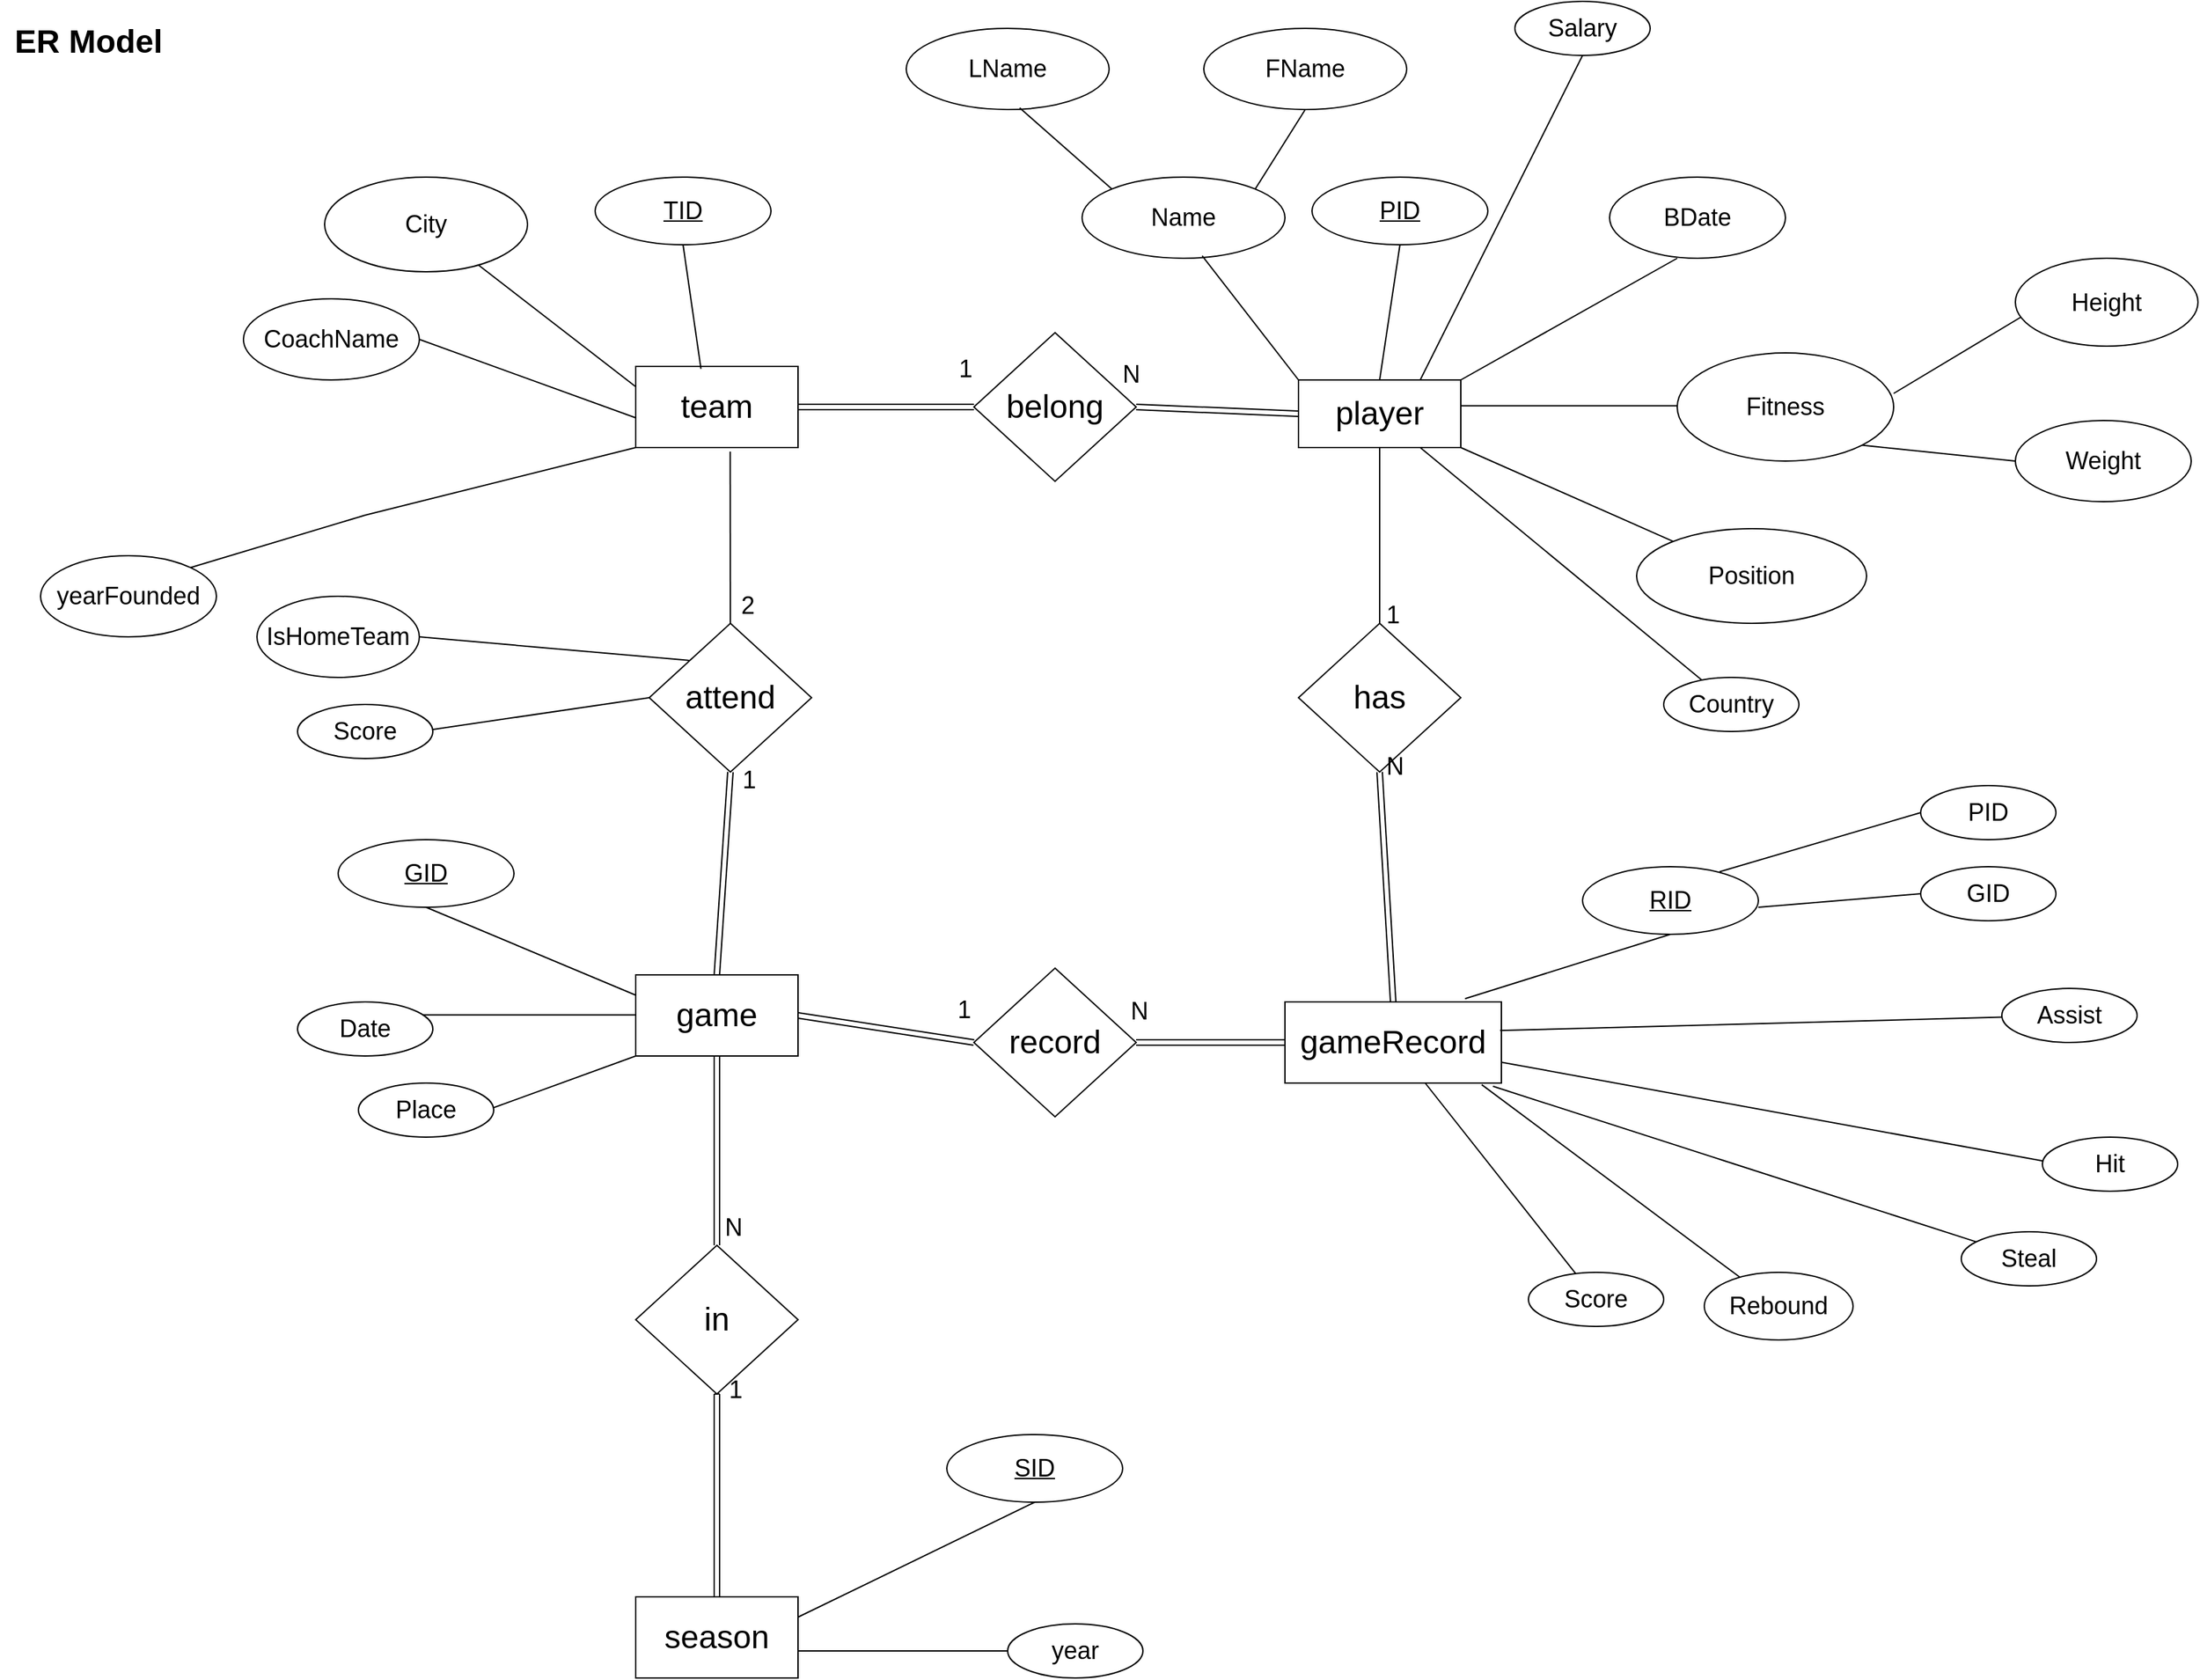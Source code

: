 <mxfile version="24.3.1" type="device">
  <diagram name="Page-1" id="bSxDizArWJc6PZamr7eB">
    <mxGraphModel dx="3380" dy="2473" grid="1" gridSize="10" guides="1" tooltips="1" connect="1" arrows="1" fold="1" page="1" pageScale="1" pageWidth="850" pageHeight="1100" math="0" shadow="0">
      <root>
        <mxCell id="0" />
        <mxCell id="1" parent="0" />
        <mxCell id="98YgMs9rK_HKfB4fXoP2-1" value="&lt;font style=&quot;font-size: 24px;&quot;&gt;team&lt;/font&gt;" style="rounded=0;whiteSpace=wrap;html=1;" parent="1" vertex="1">
          <mxGeometry x="100" y="-630" width="120" height="60" as="geometry" />
        </mxCell>
        <mxCell id="98YgMs9rK_HKfB4fXoP2-2" value="&lt;font style=&quot;font-size: 24px;&quot;&gt;game&lt;/font&gt;" style="rounded=0;whiteSpace=wrap;html=1;" parent="1" vertex="1">
          <mxGeometry x="100" y="-180" width="120" height="60" as="geometry" />
        </mxCell>
        <mxCell id="98YgMs9rK_HKfB4fXoP2-3" value="&lt;font style=&quot;font-size: 24px;&quot;&gt;season&lt;/font&gt;" style="rounded=0;whiteSpace=wrap;html=1;" parent="1" vertex="1">
          <mxGeometry x="100" y="280" width="120" height="60" as="geometry" />
        </mxCell>
        <mxCell id="98YgMs9rK_HKfB4fXoP2-11" style="edgeStyle=orthogonalEdgeStyle;rounded=0;orthogonalLoop=1;jettySize=auto;html=1;exitX=0.5;exitY=0;exitDx=0;exitDy=0;fontSize=18;" parent="1" source="98YgMs9rK_HKfB4fXoP2-4" edge="1">
          <mxGeometry relative="1" as="geometry">
            <mxPoint x="660" y="-140" as="targetPoint" />
          </mxGeometry>
        </mxCell>
        <mxCell id="98YgMs9rK_HKfB4fXoP2-4" value="&lt;font style=&quot;font-size: 24px;&quot;&gt;gameRecord&lt;/font&gt;" style="rounded=0;whiteSpace=wrap;html=1;" parent="1" vertex="1">
          <mxGeometry x="580" y="-160" width="160" height="60" as="geometry" />
        </mxCell>
        <mxCell id="98YgMs9rK_HKfB4fXoP2-5" value="&lt;font style=&quot;font-size: 24px;&quot;&gt;player&lt;/font&gt;" style="rounded=0;whiteSpace=wrap;html=1;" parent="1" vertex="1">
          <mxGeometry x="590" y="-620" width="120" height="50" as="geometry" />
        </mxCell>
        <mxCell id="98YgMs9rK_HKfB4fXoP2-6" value="&lt;font style=&quot;font-size: 24px;&quot;&gt;belong&lt;/font&gt;" style="rhombus;whiteSpace=wrap;html=1;" parent="1" vertex="1">
          <mxGeometry x="350" y="-655" width="120" height="110" as="geometry" />
        </mxCell>
        <mxCell id="98YgMs9rK_HKfB4fXoP2-7" value="&lt;font style=&quot;font-size: 24px;&quot;&gt;record&lt;/font&gt;" style="rhombus;whiteSpace=wrap;html=1;" parent="1" vertex="1">
          <mxGeometry x="350" y="-185" width="120" height="110" as="geometry" />
        </mxCell>
        <mxCell id="98YgMs9rK_HKfB4fXoP2-8" value="&lt;font style=&quot;font-size: 24px;&quot;&gt;in&lt;/font&gt;" style="rhombus;whiteSpace=wrap;html=1;" parent="1" vertex="1">
          <mxGeometry x="100" y="20" width="120" height="110" as="geometry" />
        </mxCell>
        <mxCell id="98YgMs9rK_HKfB4fXoP2-9" value="&lt;span style=&quot;font-size: 24px;&quot;&gt;attend&lt;/span&gt;" style="rhombus;whiteSpace=wrap;html=1;" parent="1" vertex="1">
          <mxGeometry x="110" y="-440" width="120" height="110" as="geometry" />
        </mxCell>
        <mxCell id="98YgMs9rK_HKfB4fXoP2-10" value="&lt;font style=&quot;font-size: 24px;&quot;&gt;has&lt;/font&gt;" style="rhombus;whiteSpace=wrap;html=1;" parent="1" vertex="1">
          <mxGeometry x="590" y="-440" width="120" height="110" as="geometry" />
        </mxCell>
        <mxCell id="98YgMs9rK_HKfB4fXoP2-19" value="PID" style="ellipse;whiteSpace=wrap;html=1;align=center;fontStyle=4;fontSize=18;" parent="1" vertex="1">
          <mxGeometry x="600" y="-770" width="130" height="50" as="geometry" />
        </mxCell>
        <mxCell id="98YgMs9rK_HKfB4fXoP2-21" value="" style="endArrow=none;html=1;rounded=0;entryX=0.5;entryY=0;entryDx=0;entryDy=0;exitX=0.5;exitY=1;exitDx=0;exitDy=0;fontSize=18;" parent="1" source="98YgMs9rK_HKfB4fXoP2-19" target="98YgMs9rK_HKfB4fXoP2-5" edge="1">
          <mxGeometry relative="1" as="geometry">
            <mxPoint x="310" y="-420" as="sourcePoint" />
            <mxPoint x="570" y="-520" as="targetPoint" />
          </mxGeometry>
        </mxCell>
        <mxCell id="98YgMs9rK_HKfB4fXoP2-22" value="SID" style="ellipse;whiteSpace=wrap;html=1;align=center;fontStyle=4;fontSize=18;" parent="1" vertex="1">
          <mxGeometry x="330" y="160" width="130" height="50" as="geometry" />
        </mxCell>
        <mxCell id="98YgMs9rK_HKfB4fXoP2-23" value="" style="endArrow=none;html=1;rounded=0;entryX=1;entryY=0.25;entryDx=0;entryDy=0;exitX=0.5;exitY=1;exitDx=0;exitDy=0;fontSize=18;" parent="1" source="98YgMs9rK_HKfB4fXoP2-22" target="98YgMs9rK_HKfB4fXoP2-3" edge="1">
          <mxGeometry relative="1" as="geometry">
            <mxPoint x="40" y="510" as="sourcePoint" />
            <mxPoint x="380" y="310" as="targetPoint" />
          </mxGeometry>
        </mxCell>
        <mxCell id="98YgMs9rK_HKfB4fXoP2-24" value="GID" style="ellipse;whiteSpace=wrap;html=1;align=center;fontStyle=4;fontSize=18;" parent="1" vertex="1">
          <mxGeometry x="-120" y="-280" width="130" height="50" as="geometry" />
        </mxCell>
        <mxCell id="98YgMs9rK_HKfB4fXoP2-25" value="" style="endArrow=none;html=1;rounded=0;entryX=0;entryY=0.25;entryDx=0;entryDy=0;exitX=0.5;exitY=1;exitDx=0;exitDy=0;fontSize=18;" parent="1" source="98YgMs9rK_HKfB4fXoP2-24" target="98YgMs9rK_HKfB4fXoP2-2" edge="1">
          <mxGeometry relative="1" as="geometry">
            <mxPoint x="-410" y="70" as="sourcePoint" />
            <mxPoint x="-80" y="-125" as="targetPoint" />
          </mxGeometry>
        </mxCell>
        <mxCell id="98YgMs9rK_HKfB4fXoP2-26" value="TID" style="ellipse;whiteSpace=wrap;html=1;align=center;fontStyle=4;fontSize=18;" parent="1" vertex="1">
          <mxGeometry x="70" y="-770" width="130" height="50" as="geometry" />
        </mxCell>
        <mxCell id="98YgMs9rK_HKfB4fXoP2-27" value="" style="endArrow=none;html=1;rounded=0;entryX=0.402;entryY=0.031;entryDx=0;entryDy=0;exitX=0.5;exitY=1;exitDx=0;exitDy=0;entryPerimeter=0;fontSize=18;" parent="1" source="98YgMs9rK_HKfB4fXoP2-26" target="98YgMs9rK_HKfB4fXoP2-1" edge="1">
          <mxGeometry relative="1" as="geometry">
            <mxPoint x="340" y="-390" as="sourcePoint" />
            <mxPoint x="680" y="-590" as="targetPoint" />
          </mxGeometry>
        </mxCell>
        <mxCell id="98YgMs9rK_HKfB4fXoP2-28" value="RID" style="ellipse;whiteSpace=wrap;html=1;align=center;fontStyle=4;fontSize=18;" parent="1" vertex="1">
          <mxGeometry x="800" y="-260" width="130" height="50" as="geometry" />
        </mxCell>
        <mxCell id="98YgMs9rK_HKfB4fXoP2-29" value="" style="endArrow=none;html=1;rounded=0;entryX=0.832;entryY=-0.039;entryDx=0;entryDy=0;exitX=0.5;exitY=1;exitDx=0;exitDy=0;entryPerimeter=0;fontSize=18;" parent="1" source="98YgMs9rK_HKfB4fXoP2-28" target="98YgMs9rK_HKfB4fXoP2-4" edge="1">
          <mxGeometry relative="1" as="geometry">
            <mxPoint x="380" y="60" as="sourcePoint" />
            <mxPoint x="720" y="-140" as="targetPoint" />
          </mxGeometry>
        </mxCell>
        <mxCell id="98YgMs9rK_HKfB4fXoP2-31" value="Name" style="ellipse;whiteSpace=wrap;html=1;align=center;fontSize=18;" parent="1" vertex="1">
          <mxGeometry x="430" y="-770" width="150" height="60" as="geometry" />
        </mxCell>
        <mxCell id="98YgMs9rK_HKfB4fXoP2-32" value="" style="endArrow=none;html=1;rounded=0;entryX=0;entryY=0;entryDx=0;entryDy=0;exitX=0.592;exitY=0.969;exitDx=0;exitDy=0;exitPerimeter=0;fontSize=18;" parent="1" source="98YgMs9rK_HKfB4fXoP2-31" target="98YgMs9rK_HKfB4fXoP2-5" edge="1">
          <mxGeometry relative="1" as="geometry">
            <mxPoint x="310" y="-590" as="sourcePoint" />
            <mxPoint x="470" y="-590" as="targetPoint" />
          </mxGeometry>
        </mxCell>
        <mxCell id="98YgMs9rK_HKfB4fXoP2-33" value="FName" style="ellipse;whiteSpace=wrap;html=1;align=center;fontSize=18;" parent="1" vertex="1">
          <mxGeometry x="520" y="-880" width="150" height="60" as="geometry" />
        </mxCell>
        <mxCell id="98YgMs9rK_HKfB4fXoP2-34" value="LName" style="ellipse;whiteSpace=wrap;html=1;align=center;fontSize=18;" parent="1" vertex="1">
          <mxGeometry x="300" y="-880" width="150" height="60" as="geometry" />
        </mxCell>
        <mxCell id="98YgMs9rK_HKfB4fXoP2-35" value="" style="endArrow=none;html=1;rounded=0;entryX=1;entryY=0;entryDx=0;entryDy=0;exitX=0.5;exitY=1;exitDx=0;exitDy=0;fontSize=18;" parent="1" source="98YgMs9rK_HKfB4fXoP2-33" target="98YgMs9rK_HKfB4fXoP2-31" edge="1">
          <mxGeometry relative="1" as="geometry">
            <mxPoint x="529" y="-702" as="sourcePoint" />
            <mxPoint x="600" y="-610" as="targetPoint" />
            <Array as="points" />
          </mxGeometry>
        </mxCell>
        <mxCell id="98YgMs9rK_HKfB4fXoP2-36" value="" style="endArrow=none;html=1;rounded=0;entryX=0;entryY=0;entryDx=0;entryDy=0;exitX=0.559;exitY=0.979;exitDx=0;exitDy=0;exitPerimeter=0;fontSize=18;" parent="1" source="98YgMs9rK_HKfB4fXoP2-34" target="98YgMs9rK_HKfB4fXoP2-31" edge="1">
          <mxGeometry relative="1" as="geometry">
            <mxPoint x="399" y="-820" as="sourcePoint" />
            <mxPoint x="470" y="-728" as="targetPoint" />
          </mxGeometry>
        </mxCell>
        <mxCell id="98YgMs9rK_HKfB4fXoP2-37" value="" style="endArrow=none;html=1;rounded=0;fontSize=18;" parent="1" edge="1">
          <mxGeometry relative="1" as="geometry">
            <mxPoint x="870" y="-710" as="sourcePoint" />
            <mxPoint x="710" y="-620" as="targetPoint" />
          </mxGeometry>
        </mxCell>
        <mxCell id="98YgMs9rK_HKfB4fXoP2-38" value="BDate" style="ellipse;whiteSpace=wrap;html=1;align=center;fontSize=18;" parent="1" vertex="1">
          <mxGeometry x="820" y="-770" width="130" height="60" as="geometry" />
        </mxCell>
        <mxCell id="98YgMs9rK_HKfB4fXoP2-39" value="" style="endArrow=none;html=1;rounded=0;fontSize=18;" parent="1" edge="1">
          <mxGeometry relative="1" as="geometry">
            <mxPoint x="710" y="-600.91" as="sourcePoint" />
            <mxPoint x="870" y="-600.91" as="targetPoint" />
          </mxGeometry>
        </mxCell>
        <mxCell id="98YgMs9rK_HKfB4fXoP2-40" value="Fitness" style="ellipse;whiteSpace=wrap;html=1;align=center;fontSize=18;" parent="1" vertex="1">
          <mxGeometry x="870" y="-640" width="160" height="80" as="geometry" />
        </mxCell>
        <mxCell id="98YgMs9rK_HKfB4fXoP2-41" value="" style="endArrow=none;html=1;rounded=0;fontSize=18;" parent="1" edge="1">
          <mxGeometry relative="1" as="geometry">
            <mxPoint x="1030" y="-610" as="sourcePoint" />
            <mxPoint x="1130" y="-670" as="targetPoint" />
          </mxGeometry>
        </mxCell>
        <mxCell id="98YgMs9rK_HKfB4fXoP2-43" value="Height" style="ellipse;whiteSpace=wrap;html=1;align=center;fontSize=18;" parent="1" vertex="1">
          <mxGeometry x="1120" y="-710" width="135" height="65" as="geometry" />
        </mxCell>
        <mxCell id="98YgMs9rK_HKfB4fXoP2-44" value="Weight" style="ellipse;whiteSpace=wrap;html=1;align=center;fontSize=18;" parent="1" vertex="1">
          <mxGeometry x="1120" y="-590" width="130" height="60" as="geometry" />
        </mxCell>
        <mxCell id="98YgMs9rK_HKfB4fXoP2-45" value="" style="endArrow=none;html=1;rounded=0;entryX=0;entryY=0.5;entryDx=0;entryDy=0;exitX=1;exitY=1;exitDx=0;exitDy=0;fontSize=18;" parent="1" source="98YgMs9rK_HKfB4fXoP2-40" target="98YgMs9rK_HKfB4fXoP2-44" edge="1">
          <mxGeometry relative="1" as="geometry">
            <mxPoint x="1040" y="-600" as="sourcePoint" />
            <mxPoint x="1140" y="-660" as="targetPoint" />
            <Array as="points" />
          </mxGeometry>
        </mxCell>
        <mxCell id="98YgMs9rK_HKfB4fXoP2-47" value="" style="endArrow=none;html=1;rounded=0;exitX=1;exitY=1;exitDx=0;exitDy=0;fontSize=18;" parent="1" source="98YgMs9rK_HKfB4fXoP2-5" target="98YgMs9rK_HKfB4fXoP2-48" edge="1">
          <mxGeometry relative="1" as="geometry">
            <mxPoint x="720" y="-570" as="sourcePoint" />
            <mxPoint x="890" y="-460" as="targetPoint" />
          </mxGeometry>
        </mxCell>
        <mxCell id="98YgMs9rK_HKfB4fXoP2-48" value="Position" style="ellipse;whiteSpace=wrap;html=1;align=center;fontSize=18;" parent="1" vertex="1">
          <mxGeometry x="840" y="-510" width="170" height="70" as="geometry" />
        </mxCell>
        <mxCell id="98YgMs9rK_HKfB4fXoP2-49" value="" style="endArrow=none;html=1;rounded=0;exitX=0.75;exitY=1;exitDx=0;exitDy=0;fontSize=18;" parent="1" source="98YgMs9rK_HKfB4fXoP2-5" target="98YgMs9rK_HKfB4fXoP2-50" edge="1">
          <mxGeometry relative="1" as="geometry">
            <mxPoint x="670" y="-450" as="sourcePoint" />
            <mxPoint x="910" y="-380" as="targetPoint" />
          </mxGeometry>
        </mxCell>
        <mxCell id="98YgMs9rK_HKfB4fXoP2-50" value="Country" style="ellipse;whiteSpace=wrap;html=1;align=center;fontSize=18;" parent="1" vertex="1">
          <mxGeometry x="860" y="-400" width="100" height="40" as="geometry" />
        </mxCell>
        <mxCell id="98YgMs9rK_HKfB4fXoP2-52" value="" style="endArrow=none;html=1;rounded=0;exitX=0;exitY=0.25;exitDx=0;exitDy=0;fontSize=18;" parent="1" source="98YgMs9rK_HKfB4fXoP2-1" target="98YgMs9rK_HKfB4fXoP2-53" edge="1">
          <mxGeometry relative="1" as="geometry">
            <mxPoint x="-60" y="-610" as="sourcePoint" />
            <mxPoint x="100" y="-610" as="targetPoint" />
          </mxGeometry>
        </mxCell>
        <mxCell id="98YgMs9rK_HKfB4fXoP2-53" value="City" style="ellipse;whiteSpace=wrap;html=1;align=center;fontSize=18;" parent="1" vertex="1">
          <mxGeometry x="-130" y="-770" width="150" height="70" as="geometry" />
        </mxCell>
        <mxCell id="98YgMs9rK_HKfB4fXoP2-54" value="" style="endArrow=none;html=1;rounded=0;exitX=1;exitY=0.5;exitDx=0;exitDy=0;fontSize=18;" parent="1" source="98YgMs9rK_HKfB4fXoP2-55" edge="1">
          <mxGeometry relative="1" as="geometry">
            <mxPoint x="-40" y="-570" as="sourcePoint" />
            <mxPoint x="100" y="-592" as="targetPoint" />
          </mxGeometry>
        </mxCell>
        <mxCell id="98YgMs9rK_HKfB4fXoP2-55" value="CoachName" style="ellipse;whiteSpace=wrap;html=1;align=center;fontSize=18;" parent="1" vertex="1">
          <mxGeometry x="-190" y="-680" width="130" height="60" as="geometry" />
        </mxCell>
        <mxCell id="98YgMs9rK_HKfB4fXoP2-56" value="" style="endArrow=none;html=1;rounded=0;entryX=0;entryY=1;entryDx=0;entryDy=0;exitX=1;exitY=0;exitDx=0;exitDy=0;fontSize=18;" parent="1" source="98YgMs9rK_HKfB4fXoP2-57" target="98YgMs9rK_HKfB4fXoP2-1" edge="1">
          <mxGeometry relative="1" as="geometry">
            <mxPoint x="-220" y="-480" as="sourcePoint" />
            <mxPoint x="330" y="-540" as="targetPoint" />
            <Array as="points">
              <mxPoint x="-100" y="-520" />
            </Array>
          </mxGeometry>
        </mxCell>
        <mxCell id="98YgMs9rK_HKfB4fXoP2-57" value="yearFounded" style="ellipse;whiteSpace=wrap;html=1;align=center;fontSize=18;" parent="1" vertex="1">
          <mxGeometry x="-340" y="-490" width="130" height="60" as="geometry" />
        </mxCell>
        <mxCell id="98YgMs9rK_HKfB4fXoP2-59" value="" style="endArrow=none;html=1;rounded=0;entryX=0;entryY=0.5;entryDx=0;entryDy=0;fontSize=18;" parent="1" target="98YgMs9rK_HKfB4fXoP2-9" edge="1">
          <mxGeometry relative="1" as="geometry">
            <mxPoint x="-60" y="-360" as="sourcePoint" />
            <mxPoint x="330" y="-230" as="targetPoint" />
          </mxGeometry>
        </mxCell>
        <mxCell id="98YgMs9rK_HKfB4fXoP2-60" value="Score" style="ellipse;whiteSpace=wrap;html=1;align=center;fontSize=18;" parent="1" vertex="1">
          <mxGeometry x="-150" y="-380" width="100" height="40" as="geometry" />
        </mxCell>
        <mxCell id="98YgMs9rK_HKfB4fXoP2-62" value="" style="endArrow=none;html=1;rounded=0;fontSize=18;" parent="1" edge="1">
          <mxGeometry relative="1" as="geometry">
            <mxPoint x="-60" y="-150.4" as="sourcePoint" />
            <mxPoint x="100" y="-150.4" as="targetPoint" />
          </mxGeometry>
        </mxCell>
        <mxCell id="98YgMs9rK_HKfB4fXoP2-63" value="Date" style="ellipse;whiteSpace=wrap;html=1;align=center;fontSize=18;" parent="1" vertex="1">
          <mxGeometry x="-150" y="-160" width="100" height="40" as="geometry" />
        </mxCell>
        <mxCell id="98YgMs9rK_HKfB4fXoP2-64" value="" style="endArrow=none;html=1;rounded=0;entryX=0;entryY=1;entryDx=0;entryDy=0;fontSize=18;" parent="1" target="98YgMs9rK_HKfB4fXoP2-2" edge="1">
          <mxGeometry relative="1" as="geometry">
            <mxPoint x="-10" y="-80" as="sourcePoint" />
            <mxPoint x="120" y="-80" as="targetPoint" />
          </mxGeometry>
        </mxCell>
        <mxCell id="98YgMs9rK_HKfB4fXoP2-65" value="Place" style="ellipse;whiteSpace=wrap;html=1;align=center;fontSize=18;" parent="1" vertex="1">
          <mxGeometry x="-105" y="-100" width="100" height="40" as="geometry" />
        </mxCell>
        <mxCell id="98YgMs9rK_HKfB4fXoP2-68" value="" style="endArrow=none;html=1;rounded=0;entryX=0;entryY=0;entryDx=0;entryDy=0;fontSize=18;" parent="1" target="98YgMs9rK_HKfB4fXoP2-9" edge="1">
          <mxGeometry relative="1" as="geometry">
            <mxPoint x="-60" y="-430" as="sourcePoint" />
            <mxPoint x="270" y="-400" as="targetPoint" />
            <Array as="points" />
          </mxGeometry>
        </mxCell>
        <mxCell id="98YgMs9rK_HKfB4fXoP2-69" value="IsHomeTeam" style="ellipse;whiteSpace=wrap;html=1;align=center;fontSize=18;" parent="1" vertex="1">
          <mxGeometry x="-180" y="-460" width="120" height="60" as="geometry" />
        </mxCell>
        <mxCell id="98YgMs9rK_HKfB4fXoP2-72" value="" style="endArrow=none;html=1;rounded=0;fontSize=18;" parent="1" edge="1">
          <mxGeometry relative="1" as="geometry">
            <mxPoint x="220" y="320" as="sourcePoint" />
            <mxPoint x="380" y="320" as="targetPoint" />
          </mxGeometry>
        </mxCell>
        <mxCell id="98YgMs9rK_HKfB4fXoP2-73" value="year" style="ellipse;whiteSpace=wrap;html=1;align=center;fontSize=18;" parent="1" vertex="1">
          <mxGeometry x="375" y="300" width="100" height="40" as="geometry" />
        </mxCell>
        <mxCell id="98YgMs9rK_HKfB4fXoP2-78" value="" style="shape=link;html=1;rounded=0;entryX=0.5;entryY=1;entryDx=0;entryDy=0;exitX=0.5;exitY=1;exitDx=0;exitDy=0;fontSize=18;" parent="1" source="98YgMs9rK_HKfB4fXoP2-8" target="98YgMs9rK_HKfB4fXoP2-8" edge="1">
          <mxGeometry relative="1" as="geometry">
            <mxPoint x="300" y="150" as="sourcePoint" />
            <mxPoint x="460" y="150" as="targetPoint" />
            <Array as="points">
              <mxPoint x="170" y="280" />
            </Array>
          </mxGeometry>
        </mxCell>
        <mxCell id="98YgMs9rK_HKfB4fXoP2-80" value="" style="shape=link;html=1;rounded=0;exitX=0.5;exitY=0;exitDx=0;exitDy=0;fontSize=18;" parent="1" source="98YgMs9rK_HKfB4fXoP2-3" edge="1">
          <mxGeometry relative="1" as="geometry">
            <mxPoint x="300" y="150" as="sourcePoint" />
            <mxPoint x="160" y="130" as="targetPoint" />
          </mxGeometry>
        </mxCell>
        <mxCell id="98YgMs9rK_HKfB4fXoP2-81" value="1" style="resizable=0;html=1;whiteSpace=wrap;align=right;verticalAlign=bottom;fontSize=18;" parent="98YgMs9rK_HKfB4fXoP2-80" connectable="0" vertex="1">
          <mxGeometry x="1" relative="1" as="geometry">
            <mxPoint x="20" y="10" as="offset" />
          </mxGeometry>
        </mxCell>
        <mxCell id="98YgMs9rK_HKfB4fXoP2-82" value="" style="shape=link;html=1;rounded=0;exitX=0.5;exitY=1;exitDx=0;exitDy=0;entryX=0.5;entryY=0;entryDx=0;entryDy=0;fontSize=18;" parent="1" source="98YgMs9rK_HKfB4fXoP2-2" target="98YgMs9rK_HKfB4fXoP2-8" edge="1">
          <mxGeometry relative="1" as="geometry">
            <mxPoint x="170" y="-10" as="sourcePoint" />
            <mxPoint x="330" y="-10" as="targetPoint" />
          </mxGeometry>
        </mxCell>
        <mxCell id="98YgMs9rK_HKfB4fXoP2-83" value="N" style="resizable=0;html=1;whiteSpace=wrap;align=right;verticalAlign=bottom;fontSize=18;" parent="98YgMs9rK_HKfB4fXoP2-82" connectable="0" vertex="1">
          <mxGeometry x="1" relative="1" as="geometry">
            <mxPoint x="20" as="offset" />
          </mxGeometry>
        </mxCell>
        <mxCell id="98YgMs9rK_HKfB4fXoP2-84" value="" style="endArrow=none;html=1;rounded=0;fontSize=18;" parent="1" source="98YgMs9rK_HKfB4fXoP2-4" edge="1">
          <mxGeometry relative="1" as="geometry">
            <mxPoint x="990" y="-40.62" as="sourcePoint" />
            <mxPoint x="1150" y="-40.62" as="targetPoint" />
          </mxGeometry>
        </mxCell>
        <mxCell id="98YgMs9rK_HKfB4fXoP2-85" value="Hit" style="ellipse;whiteSpace=wrap;html=1;align=center;fontSize=18;" parent="1" vertex="1">
          <mxGeometry x="1140" y="-60" width="100" height="40" as="geometry" />
        </mxCell>
        <mxCell id="98YgMs9rK_HKfB4fXoP2-86" value="" style="endArrow=none;html=1;rounded=0;exitX=0.961;exitY=1.04;exitDx=0;exitDy=0;exitPerimeter=0;fontSize=18;" parent="1" source="98YgMs9rK_HKfB4fXoP2-4" target="98YgMs9rK_HKfB4fXoP2-87" edge="1">
          <mxGeometry relative="1" as="geometry">
            <mxPoint x="992.71" y="131.07" as="sourcePoint" />
            <mxPoint x="1130" y="30" as="targetPoint" />
          </mxGeometry>
        </mxCell>
        <mxCell id="98YgMs9rK_HKfB4fXoP2-87" value="Steal" style="ellipse;whiteSpace=wrap;html=1;align=center;fontSize=18;" parent="1" vertex="1">
          <mxGeometry x="1080" y="10" width="100" height="40" as="geometry" />
        </mxCell>
        <mxCell id="98YgMs9rK_HKfB4fXoP2-88" value="" style="endArrow=none;html=1;rounded=0;exitX=0.994;exitY=0.353;exitDx=0;exitDy=0;exitPerimeter=0;fontSize=18;" parent="1" source="98YgMs9rK_HKfB4fXoP2-4" target="98YgMs9rK_HKfB4fXoP2-89" edge="1">
          <mxGeometry relative="1" as="geometry">
            <mxPoint x="1000" y="-150" as="sourcePoint" />
            <mxPoint x="1160" y="-150" as="targetPoint" />
          </mxGeometry>
        </mxCell>
        <mxCell id="98YgMs9rK_HKfB4fXoP2-89" value="Assist" style="ellipse;whiteSpace=wrap;html=1;align=center;fontSize=18;" parent="1" vertex="1">
          <mxGeometry x="1110" y="-170" width="100" height="40" as="geometry" />
        </mxCell>
        <mxCell id="98YgMs9rK_HKfB4fXoP2-91" value="" style="endArrow=none;html=1;rounded=0;fontSize=18;" parent="1" source="98YgMs9rK_HKfB4fXoP2-4" target="98YgMs9rK_HKfB4fXoP2-92" edge="1">
          <mxGeometry relative="1" as="geometry">
            <mxPoint x="690" y="10" as="sourcePoint" />
            <mxPoint x="810" y="60" as="targetPoint" />
          </mxGeometry>
        </mxCell>
        <mxCell id="98YgMs9rK_HKfB4fXoP2-92" value="Score" style="ellipse;whiteSpace=wrap;html=1;align=center;fontSize=18;" parent="1" vertex="1">
          <mxGeometry x="760.0" y="40" width="100" height="40" as="geometry" />
        </mxCell>
        <mxCell id="98YgMs9rK_HKfB4fXoP2-93" value="" style="endArrow=none;html=1;rounded=0;exitX=0.909;exitY=1.02;exitDx=0;exitDy=0;exitPerimeter=0;fontSize=18;" parent="1" source="98YgMs9rK_HKfB4fXoP2-4" target="98YgMs9rK_HKfB4fXoP2-94" edge="1">
          <mxGeometry relative="1" as="geometry">
            <mxPoint x="730" y="-90" as="sourcePoint" />
            <mxPoint x="940" y="60" as="targetPoint" />
          </mxGeometry>
        </mxCell>
        <mxCell id="98YgMs9rK_HKfB4fXoP2-94" value="Rebound" style="ellipse;whiteSpace=wrap;html=1;align=center;fontSize=18;" parent="1" vertex="1">
          <mxGeometry x="890" y="40" width="110" height="50" as="geometry" />
        </mxCell>
        <mxCell id="98YgMs9rK_HKfB4fXoP2-95" value="" style="shape=link;html=1;rounded=0;exitX=0.5;exitY=0;exitDx=0;exitDy=0;entryX=0.5;entryY=1;entryDx=0;entryDy=0;fontSize=18;" parent="1" source="98YgMs9rK_HKfB4fXoP2-2" target="98YgMs9rK_HKfB4fXoP2-9" edge="1">
          <mxGeometry relative="1" as="geometry">
            <mxPoint x="250" y="-380" as="sourcePoint" />
            <mxPoint x="410" y="-380" as="targetPoint" />
          </mxGeometry>
        </mxCell>
        <mxCell id="98YgMs9rK_HKfB4fXoP2-96" value="1" style="resizable=0;html=1;whiteSpace=wrap;align=right;verticalAlign=bottom;fontSize=18;" parent="98YgMs9rK_HKfB4fXoP2-95" connectable="0" vertex="1">
          <mxGeometry x="1" relative="1" as="geometry">
            <mxPoint x="20" y="20" as="offset" />
          </mxGeometry>
        </mxCell>
        <mxCell id="98YgMs9rK_HKfB4fXoP2-99" value="" style="endArrow=none;html=1;rounded=0;exitX=0.582;exitY=1.051;exitDx=0;exitDy=0;exitPerimeter=0;fontSize=18;" parent="1" source="98YgMs9rK_HKfB4fXoP2-1" target="98YgMs9rK_HKfB4fXoP2-9" edge="1">
          <mxGeometry relative="1" as="geometry">
            <mxPoint x="300" y="-430" as="sourcePoint" />
            <mxPoint x="460" y="-430" as="targetPoint" />
          </mxGeometry>
        </mxCell>
        <mxCell id="98YgMs9rK_HKfB4fXoP2-100" value="2" style="resizable=0;html=1;whiteSpace=wrap;align=right;verticalAlign=bottom;fontSize=18;" parent="98YgMs9rK_HKfB4fXoP2-99" connectable="0" vertex="1">
          <mxGeometry x="1" relative="1" as="geometry">
            <mxPoint x="20" as="offset" />
          </mxGeometry>
        </mxCell>
        <mxCell id="98YgMs9rK_HKfB4fXoP2-101" value="" style="shape=link;html=1;rounded=0;entryX=0;entryY=0.5;entryDx=0;entryDy=0;fontSize=18;" parent="1" source="98YgMs9rK_HKfB4fXoP2-1" target="98YgMs9rK_HKfB4fXoP2-6" edge="1">
          <mxGeometry relative="1" as="geometry">
            <mxPoint x="220" y="-595.67" as="sourcePoint" />
            <mxPoint x="350" y="-600" as="targetPoint" />
          </mxGeometry>
        </mxCell>
        <mxCell id="98YgMs9rK_HKfB4fXoP2-102" value="1" style="resizable=0;html=1;whiteSpace=wrap;align=right;verticalAlign=bottom;fontSize=18;" parent="98YgMs9rK_HKfB4fXoP2-101" connectable="0" vertex="1">
          <mxGeometry x="1" relative="1" as="geometry">
            <mxPoint y="-15" as="offset" />
          </mxGeometry>
        </mxCell>
        <mxCell id="98YgMs9rK_HKfB4fXoP2-103" value="" style="shape=link;html=1;rounded=0;exitX=1;exitY=0.5;exitDx=0;exitDy=0;entryX=0;entryY=0.5;entryDx=0;entryDy=0;fontSize=18;" parent="1" source="98YgMs9rK_HKfB4fXoP2-6" target="98YgMs9rK_HKfB4fXoP2-5" edge="1">
          <mxGeometry relative="1" as="geometry">
            <mxPoint x="470" y="-600.67" as="sourcePoint" />
            <mxPoint x="600" y="-600" as="targetPoint" />
          </mxGeometry>
        </mxCell>
        <mxCell id="98YgMs9rK_HKfB4fXoP2-104" value="N" style="resizable=0;html=1;whiteSpace=wrap;align=right;verticalAlign=bottom;fontSize=18;" parent="98YgMs9rK_HKfB4fXoP2-103" connectable="0" vertex="1">
          <mxGeometry x="1" relative="1" as="geometry">
            <mxPoint x="-115" y="-15" as="offset" />
          </mxGeometry>
        </mxCell>
        <mxCell id="98YgMs9rK_HKfB4fXoP2-107" value="" style="endArrow=none;html=1;rounded=0;exitX=0.5;exitY=1;exitDx=0;exitDy=0;entryX=0.5;entryY=0;entryDx=0;entryDy=0;fontSize=18;" parent="1" source="98YgMs9rK_HKfB4fXoP2-5" target="98YgMs9rK_HKfB4fXoP2-10" edge="1">
          <mxGeometry relative="1" as="geometry">
            <mxPoint x="530" y="-500" as="sourcePoint" />
            <mxPoint x="690" y="-500" as="targetPoint" />
          </mxGeometry>
        </mxCell>
        <mxCell id="98YgMs9rK_HKfB4fXoP2-108" value="1" style="resizable=0;html=1;whiteSpace=wrap;align=right;verticalAlign=bottom;fontSize=18;" parent="1" connectable="0" vertex="1">
          <mxGeometry x="380" y="-570.0" as="geometry">
            <mxPoint x="286" y="137" as="offset" />
          </mxGeometry>
        </mxCell>
        <mxCell id="98YgMs9rK_HKfB4fXoP2-109" value="" style="shape=link;html=1;rounded=0;exitX=0.5;exitY=0;exitDx=0;exitDy=0;entryX=0.5;entryY=1;entryDx=0;entryDy=0;fontSize=18;" parent="1" source="98YgMs9rK_HKfB4fXoP2-4" target="98YgMs9rK_HKfB4fXoP2-10" edge="1">
          <mxGeometry relative="1" as="geometry">
            <mxPoint x="530" y="-230" as="sourcePoint" />
            <mxPoint x="690" y="-230" as="targetPoint" />
          </mxGeometry>
        </mxCell>
        <mxCell id="98YgMs9rK_HKfB4fXoP2-110" value="N" style="resizable=0;html=1;whiteSpace=wrap;align=right;verticalAlign=bottom;fontSize=18;" parent="98YgMs9rK_HKfB4fXoP2-109" connectable="0" vertex="1">
          <mxGeometry x="1" relative="1" as="geometry">
            <mxPoint x="20" y="10" as="offset" />
          </mxGeometry>
        </mxCell>
        <mxCell id="98YgMs9rK_HKfB4fXoP2-111" value="" style="shape=link;html=1;rounded=0;exitX=1;exitY=0.5;exitDx=0;exitDy=0;entryX=0;entryY=0.5;entryDx=0;entryDy=0;fontSize=18;" parent="1" source="98YgMs9rK_HKfB4fXoP2-7" target="98YgMs9rK_HKfB4fXoP2-4" edge="1">
          <mxGeometry relative="1" as="geometry">
            <mxPoint x="300" y="-250" as="sourcePoint" />
            <mxPoint x="460" y="-250" as="targetPoint" />
          </mxGeometry>
        </mxCell>
        <mxCell id="98YgMs9rK_HKfB4fXoP2-112" value="N" style="resizable=0;html=1;whiteSpace=wrap;align=right;verticalAlign=bottom;fontSize=18;" parent="98YgMs9rK_HKfB4fXoP2-111" connectable="0" vertex="1">
          <mxGeometry x="1" relative="1" as="geometry">
            <mxPoint x="-100" y="-10" as="offset" />
          </mxGeometry>
        </mxCell>
        <mxCell id="98YgMs9rK_HKfB4fXoP2-113" value="" style="shape=link;html=1;rounded=0;exitX=1;exitY=0.5;exitDx=0;exitDy=0;entryX=0;entryY=0.5;entryDx=0;entryDy=0;fontSize=18;" parent="1" source="98YgMs9rK_HKfB4fXoP2-2" target="98YgMs9rK_HKfB4fXoP2-7" edge="1">
          <mxGeometry relative="1" as="geometry">
            <mxPoint x="230" y="-140.48" as="sourcePoint" />
            <mxPoint x="390" y="-140.48" as="targetPoint" />
          </mxGeometry>
        </mxCell>
        <mxCell id="98YgMs9rK_HKfB4fXoP2-114" value="1" style="resizable=0;html=1;whiteSpace=wrap;align=right;verticalAlign=bottom;fontSize=18;" parent="98YgMs9rK_HKfB4fXoP2-113" connectable="0" vertex="1">
          <mxGeometry x="1" relative="1" as="geometry">
            <mxPoint y="-10" as="offset" />
          </mxGeometry>
        </mxCell>
        <mxCell id="98YgMs9rK_HKfB4fXoP2-116" value="" style="endArrow=none;html=1;rounded=0;entryX=0.75;entryY=0;entryDx=0;entryDy=0;exitX=0.5;exitY=1;exitDx=0;exitDy=0;fontSize=18;" parent="1" source="98YgMs9rK_HKfB4fXoP2-117" target="98YgMs9rK_HKfB4fXoP2-5" edge="1">
          <mxGeometry relative="1" as="geometry">
            <mxPoint x="810" y="-850" as="sourcePoint" />
            <mxPoint x="390" y="-660" as="targetPoint" />
          </mxGeometry>
        </mxCell>
        <mxCell id="98YgMs9rK_HKfB4fXoP2-117" value="Salary" style="ellipse;whiteSpace=wrap;html=1;align=center;fontSize=18;" parent="1" vertex="1">
          <mxGeometry x="750" y="-900" width="100" height="40" as="geometry" />
        </mxCell>
        <mxCell id="2L8KqGuZSr05R1WayIiN-2" value="" style="endArrow=none;html=1;rounded=0;exitX=1;exitY=1;exitDx=0;exitDy=0;fontSize=18;" edge="1" parent="1">
          <mxGeometry relative="1" as="geometry">
            <mxPoint x="930" y="-230" as="sourcePoint" />
            <mxPoint x="1050" y="-240" as="targetPoint" />
            <Array as="points" />
          </mxGeometry>
        </mxCell>
        <mxCell id="2L8KqGuZSr05R1WayIiN-3" value="GID" style="ellipse;whiteSpace=wrap;html=1;align=center;fontSize=18;" vertex="1" parent="1">
          <mxGeometry x="1050" y="-260" width="100" height="40" as="geometry" />
        </mxCell>
        <mxCell id="2L8KqGuZSr05R1WayIiN-4" value="PID" style="ellipse;whiteSpace=wrap;html=1;align=center;fontSize=18;" vertex="1" parent="1">
          <mxGeometry x="1050" y="-320" width="100" height="40" as="geometry" />
        </mxCell>
        <mxCell id="2L8KqGuZSr05R1WayIiN-5" value="" style="endArrow=none;html=1;rounded=0;exitX=0.779;exitY=0.075;exitDx=0;exitDy=0;entryX=0;entryY=0.5;entryDx=0;entryDy=0;exitPerimeter=0;fontSize=18;" edge="1" parent="1" source="98YgMs9rK_HKfB4fXoP2-28" target="2L8KqGuZSr05R1WayIiN-4">
          <mxGeometry relative="1" as="geometry">
            <mxPoint x="940" y="-220" as="sourcePoint" />
            <mxPoint x="1060" y="-230" as="targetPoint" />
            <Array as="points" />
          </mxGeometry>
        </mxCell>
        <mxCell id="2L8KqGuZSr05R1WayIiN-7" value="&lt;font style=&quot;font-size: 24px;&quot;&gt;&lt;b style=&quot;&quot;&gt;ER Model&lt;/b&gt;&lt;/font&gt;" style="text;html=1;align=center;verticalAlign=middle;resizable=0;points=[];autosize=1;strokeColor=none;fillColor=none;" vertex="1" parent="1">
          <mxGeometry x="-370" y="-890" width="130" height="40" as="geometry" />
        </mxCell>
      </root>
    </mxGraphModel>
  </diagram>
</mxfile>
